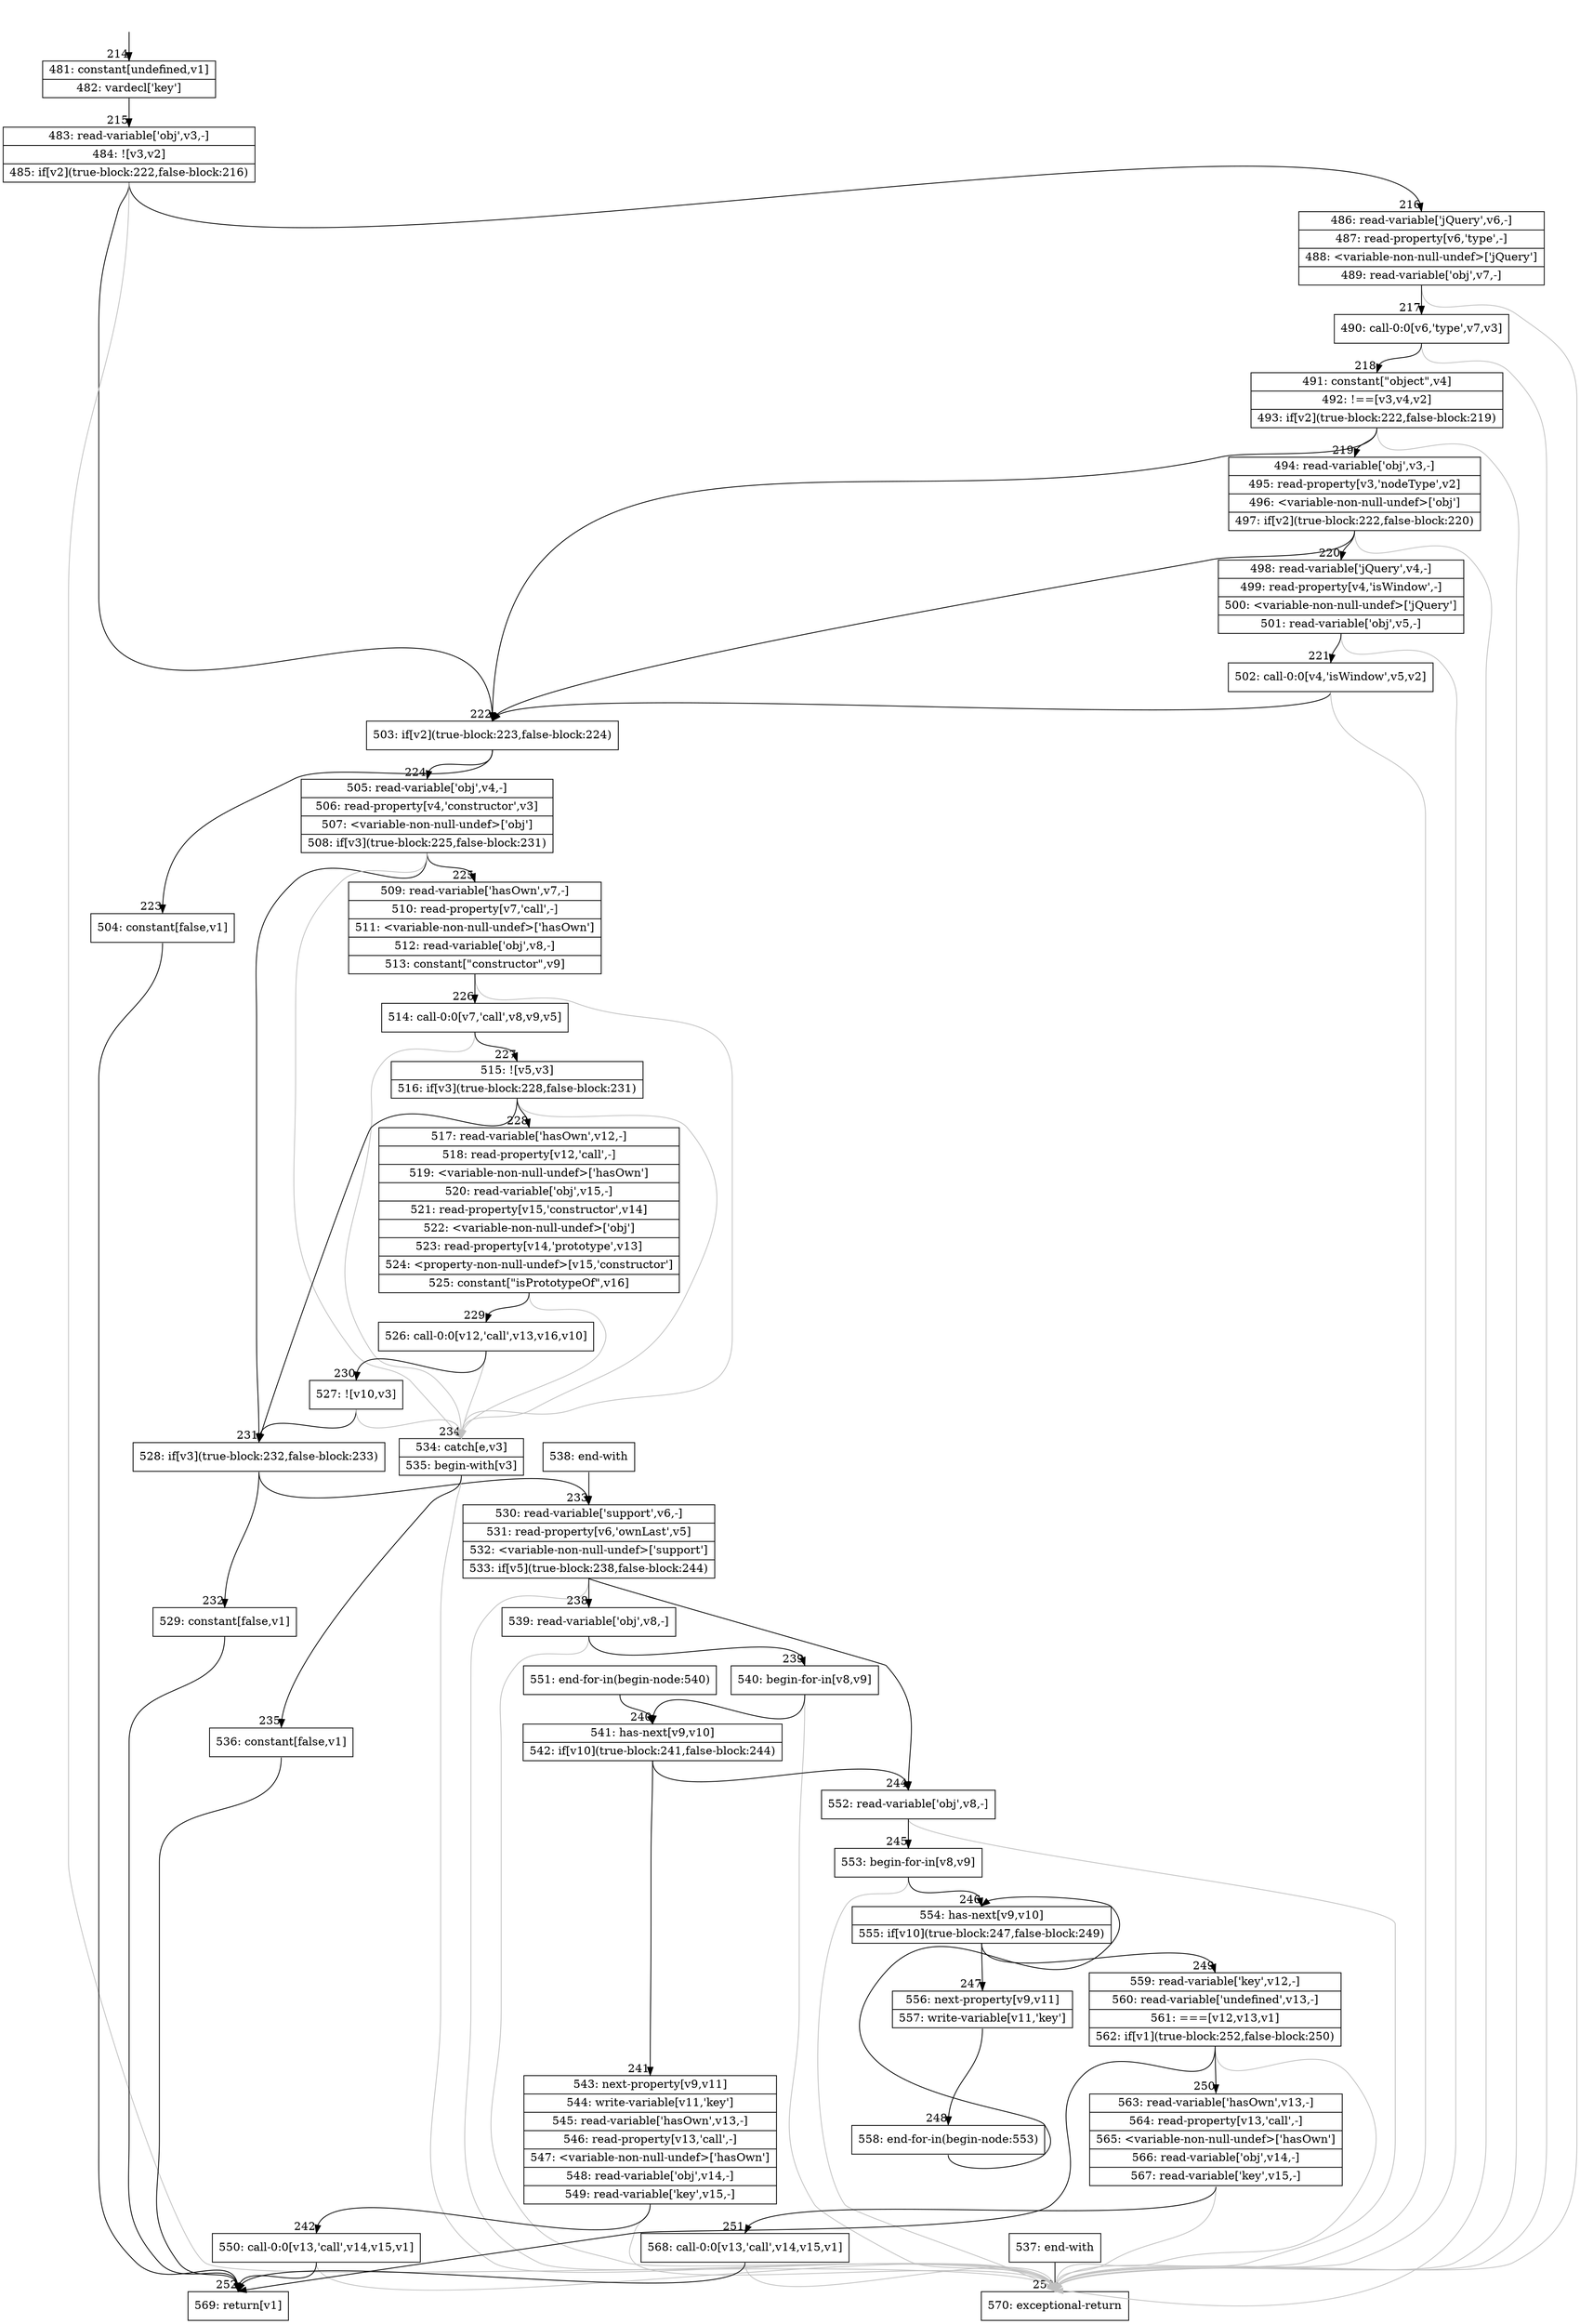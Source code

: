 digraph {
rankdir="TD"
BB_entry25[shape=none,label=""];
BB_entry25 -> BB214 [tailport=s, headport=n, headlabel="    214"]
BB214 [shape=record label="{481: constant[undefined,v1]|482: vardecl['key']}" ] 
BB214 -> BB215 [tailport=s, headport=n, headlabel="      215"]
BB215 [shape=record label="{483: read-variable['obj',v3,-]|484: ![v3,v2]|485: if[v2](true-block:222,false-block:216)}" ] 
BB215 -> BB222 [tailport=s, headport=n, headlabel="      222"]
BB215 -> BB216 [tailport=s, headport=n, headlabel="      216"]
BB215 -> BB253 [tailport=s, headport=n, color=gray, headlabel="      253"]
BB216 [shape=record label="{486: read-variable['jQuery',v6,-]|487: read-property[v6,'type',-]|488: \<variable-non-null-undef\>['jQuery']|489: read-variable['obj',v7,-]}" ] 
BB216 -> BB217 [tailport=s, headport=n, headlabel="      217"]
BB216 -> BB253 [tailport=s, headport=n, color=gray]
BB217 [shape=record label="{490: call-0:0[v6,'type',v7,v3]}" ] 
BB217 -> BB218 [tailport=s, headport=n, headlabel="      218"]
BB217 -> BB253 [tailport=s, headport=n, color=gray]
BB218 [shape=record label="{491: constant[\"object\",v4]|492: !==[v3,v4,v2]|493: if[v2](true-block:222,false-block:219)}" ] 
BB218 -> BB222 [tailport=s, headport=n]
BB218 -> BB219 [tailport=s, headport=n, headlabel="      219"]
BB218 -> BB253 [tailport=s, headport=n, color=gray]
BB219 [shape=record label="{494: read-variable['obj',v3,-]|495: read-property[v3,'nodeType',v2]|496: \<variable-non-null-undef\>['obj']|497: if[v2](true-block:222,false-block:220)}" ] 
BB219 -> BB222 [tailport=s, headport=n]
BB219 -> BB220 [tailport=s, headport=n, headlabel="      220"]
BB219 -> BB253 [tailport=s, headport=n, color=gray]
BB220 [shape=record label="{498: read-variable['jQuery',v4,-]|499: read-property[v4,'isWindow',-]|500: \<variable-non-null-undef\>['jQuery']|501: read-variable['obj',v5,-]}" ] 
BB220 -> BB221 [tailport=s, headport=n, headlabel="      221"]
BB220 -> BB253 [tailport=s, headport=n, color=gray]
BB221 [shape=record label="{502: call-0:0[v4,'isWindow',v5,v2]}" ] 
BB221 -> BB222 [tailport=s, headport=n]
BB221 -> BB253 [tailport=s, headport=n, color=gray]
BB222 [shape=record label="{503: if[v2](true-block:223,false-block:224)}" ] 
BB222 -> BB223 [tailport=s, headport=n, headlabel="      223"]
BB222 -> BB224 [tailport=s, headport=n, headlabel="      224"]
BB223 [shape=record label="{504: constant[false,v1]}" ] 
BB223 -> BB252 [tailport=s, headport=n, headlabel="      252"]
BB224 [shape=record label="{505: read-variable['obj',v4,-]|506: read-property[v4,'constructor',v3]|507: \<variable-non-null-undef\>['obj']|508: if[v3](true-block:225,false-block:231)}" ] 
BB224 -> BB231 [tailport=s, headport=n, headlabel="      231"]
BB224 -> BB225 [tailport=s, headport=n, headlabel="      225"]
BB224 -> BB234 [tailport=s, headport=n, color=gray, headlabel="      234"]
BB225 [shape=record label="{509: read-variable['hasOwn',v7,-]|510: read-property[v7,'call',-]|511: \<variable-non-null-undef\>['hasOwn']|512: read-variable['obj',v8,-]|513: constant[\"constructor\",v9]}" ] 
BB225 -> BB226 [tailport=s, headport=n, headlabel="      226"]
BB225 -> BB234 [tailport=s, headport=n, color=gray]
BB226 [shape=record label="{514: call-0:0[v7,'call',v8,v9,v5]}" ] 
BB226 -> BB227 [tailport=s, headport=n, headlabel="      227"]
BB226 -> BB234 [tailport=s, headport=n, color=gray]
BB227 [shape=record label="{515: ![v5,v3]|516: if[v3](true-block:228,false-block:231)}" ] 
BB227 -> BB231 [tailport=s, headport=n]
BB227 -> BB228 [tailport=s, headport=n, headlabel="      228"]
BB227 -> BB234 [tailport=s, headport=n, color=gray]
BB228 [shape=record label="{517: read-variable['hasOwn',v12,-]|518: read-property[v12,'call',-]|519: \<variable-non-null-undef\>['hasOwn']|520: read-variable['obj',v15,-]|521: read-property[v15,'constructor',v14]|522: \<variable-non-null-undef\>['obj']|523: read-property[v14,'prototype',v13]|524: \<property-non-null-undef\>[v15,'constructor']|525: constant[\"isPrototypeOf\",v16]}" ] 
BB228 -> BB229 [tailport=s, headport=n, headlabel="      229"]
BB228 -> BB234 [tailport=s, headport=n, color=gray]
BB229 [shape=record label="{526: call-0:0[v12,'call',v13,v16,v10]}" ] 
BB229 -> BB230 [tailport=s, headport=n, headlabel="      230"]
BB229 -> BB234 [tailport=s, headport=n, color=gray]
BB230 [shape=record label="{527: ![v10,v3]}" ] 
BB230 -> BB231 [tailport=s, headport=n]
BB230 -> BB234 [tailport=s, headport=n, color=gray]
BB231 [shape=record label="{528: if[v3](true-block:232,false-block:233)}" ] 
BB231 -> BB232 [tailport=s, headport=n, headlabel="      232"]
BB231 -> BB233 [tailport=s, headport=n, headlabel="      233"]
BB232 [shape=record label="{529: constant[false,v1]}" ] 
BB232 -> BB252 [tailport=s, headport=n]
BB233 [shape=record label="{530: read-variable['support',v6,-]|531: read-property[v6,'ownLast',v5]|532: \<variable-non-null-undef\>['support']|533: if[v5](true-block:238,false-block:244)}" ] 
BB233 -> BB238 [tailport=s, headport=n, headlabel="      238"]
BB233 -> BB244 [tailport=s, headport=n, headlabel="      244"]
BB233 -> BB253 [tailport=s, headport=n, color=gray]
BB234 [shape=record label="{534: catch[e,v3]|535: begin-with[v3]}" ] 
BB234 -> BB235 [tailport=s, headport=n, headlabel="      235"]
BB234 -> BB253 [tailport=s, headport=n, color=gray]
BB235 [shape=record label="{536: constant[false,v1]}" ] 
BB235 -> BB252 [tailport=s, headport=n]
BB236 [shape=record label="{537: end-with}" ] 
BB236 -> BB253 [tailport=s, headport=n]
BB237 [shape=record label="{538: end-with}" ] 
BB237 -> BB233 [tailport=s, headport=n]
BB238 [shape=record label="{539: read-variable['obj',v8,-]}" ] 
BB238 -> BB239 [tailport=s, headport=n, headlabel="      239"]
BB238 -> BB253 [tailport=s, headport=n, color=gray]
BB239 [shape=record label="{540: begin-for-in[v8,v9]}" ] 
BB239 -> BB240 [tailport=s, headport=n, headlabel="      240"]
BB239 -> BB253 [tailport=s, headport=n, color=gray]
BB240 [shape=record label="{541: has-next[v9,v10]|542: if[v10](true-block:241,false-block:244)}" ] 
BB240 -> BB241 [tailport=s, headport=n, headlabel="      241"]
BB240 -> BB244 [tailport=s, headport=n]
BB241 [shape=record label="{543: next-property[v9,v11]|544: write-variable[v11,'key']|545: read-variable['hasOwn',v13,-]|546: read-property[v13,'call',-]|547: \<variable-non-null-undef\>['hasOwn']|548: read-variable['obj',v14,-]|549: read-variable['key',v15,-]}" ] 
BB241 -> BB242 [tailport=s, headport=n, headlabel="      242"]
BB241 -> BB253 [tailport=s, headport=n, color=gray]
BB242 [shape=record label="{550: call-0:0[v13,'call',v14,v15,v1]}" ] 
BB242 -> BB252 [tailport=s, headport=n]
BB242 -> BB253 [tailport=s, headport=n, color=gray]
BB243 [shape=record label="{551: end-for-in(begin-node:540)}" ] 
BB243 -> BB240 [tailport=s, headport=n]
BB244 [shape=record label="{552: read-variable['obj',v8,-]}" ] 
BB244 -> BB245 [tailport=s, headport=n, headlabel="      245"]
BB244 -> BB253 [tailport=s, headport=n, color=gray]
BB245 [shape=record label="{553: begin-for-in[v8,v9]}" ] 
BB245 -> BB246 [tailport=s, headport=n, headlabel="      246"]
BB245 -> BB253 [tailport=s, headport=n, color=gray]
BB246 [shape=record label="{554: has-next[v9,v10]|555: if[v10](true-block:247,false-block:249)}" ] 
BB246 -> BB247 [tailport=s, headport=n, headlabel="      247"]
BB246 -> BB249 [tailport=s, headport=n, headlabel="      249"]
BB247 [shape=record label="{556: next-property[v9,v11]|557: write-variable[v11,'key']}" ] 
BB247 -> BB248 [tailport=s, headport=n, headlabel="      248"]
BB248 [shape=record label="{558: end-for-in(begin-node:553)}" ] 
BB248 -> BB246 [tailport=s, headport=n]
BB249 [shape=record label="{559: read-variable['key',v12,-]|560: read-variable['undefined',v13,-]|561: ===[v12,v13,v1]|562: if[v1](true-block:252,false-block:250)}" ] 
BB249 -> BB252 [tailport=s, headport=n]
BB249 -> BB250 [tailport=s, headport=n, headlabel="      250"]
BB249 -> BB253 [tailport=s, headport=n, color=gray]
BB250 [shape=record label="{563: read-variable['hasOwn',v13,-]|564: read-property[v13,'call',-]|565: \<variable-non-null-undef\>['hasOwn']|566: read-variable['obj',v14,-]|567: read-variable['key',v15,-]}" ] 
BB250 -> BB251 [tailport=s, headport=n, headlabel="      251"]
BB250 -> BB253 [tailport=s, headport=n, color=gray]
BB251 [shape=record label="{568: call-0:0[v13,'call',v14,v15,v1]}" ] 
BB251 -> BB252 [tailport=s, headport=n]
BB251 -> BB253 [tailport=s, headport=n, color=gray]
BB252 [shape=record label="{569: return[v1]}" ] 
BB253 [shape=record label="{570: exceptional-return}" ] 
}
